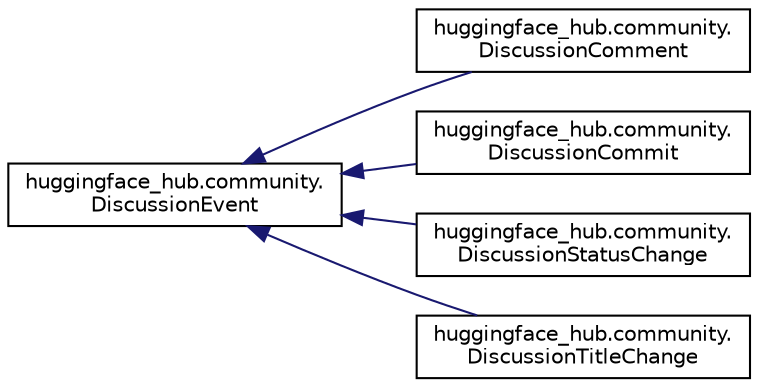 digraph "Graphical Class Hierarchy"
{
 // LATEX_PDF_SIZE
  edge [fontname="Helvetica",fontsize="10",labelfontname="Helvetica",labelfontsize="10"];
  node [fontname="Helvetica",fontsize="10",shape=record];
  rankdir="LR";
  Node0 [label="huggingface_hub.community.\lDiscussionEvent",height=0.2,width=0.4,color="black", fillcolor="white", style="filled",URL="$classhuggingface__hub_1_1community_1_1DiscussionEvent.html",tooltip=" "];
  Node0 -> Node1 [dir="back",color="midnightblue",fontsize="10",style="solid",fontname="Helvetica"];
  Node1 [label="huggingface_hub.community.\lDiscussionComment",height=0.2,width=0.4,color="black", fillcolor="white", style="filled",URL="$classhuggingface__hub_1_1community_1_1DiscussionComment.html",tooltip=" "];
  Node0 -> Node2 [dir="back",color="midnightblue",fontsize="10",style="solid",fontname="Helvetica"];
  Node2 [label="huggingface_hub.community.\lDiscussionCommit",height=0.2,width=0.4,color="black", fillcolor="white", style="filled",URL="$classhuggingface__hub_1_1community_1_1DiscussionCommit.html",tooltip=" "];
  Node0 -> Node3 [dir="back",color="midnightblue",fontsize="10",style="solid",fontname="Helvetica"];
  Node3 [label="huggingface_hub.community.\lDiscussionStatusChange",height=0.2,width=0.4,color="black", fillcolor="white", style="filled",URL="$classhuggingface__hub_1_1community_1_1DiscussionStatusChange.html",tooltip=" "];
  Node0 -> Node4 [dir="back",color="midnightblue",fontsize="10",style="solid",fontname="Helvetica"];
  Node4 [label="huggingface_hub.community.\lDiscussionTitleChange",height=0.2,width=0.4,color="black", fillcolor="white", style="filled",URL="$classhuggingface__hub_1_1community_1_1DiscussionTitleChange.html",tooltip=" "];
}
